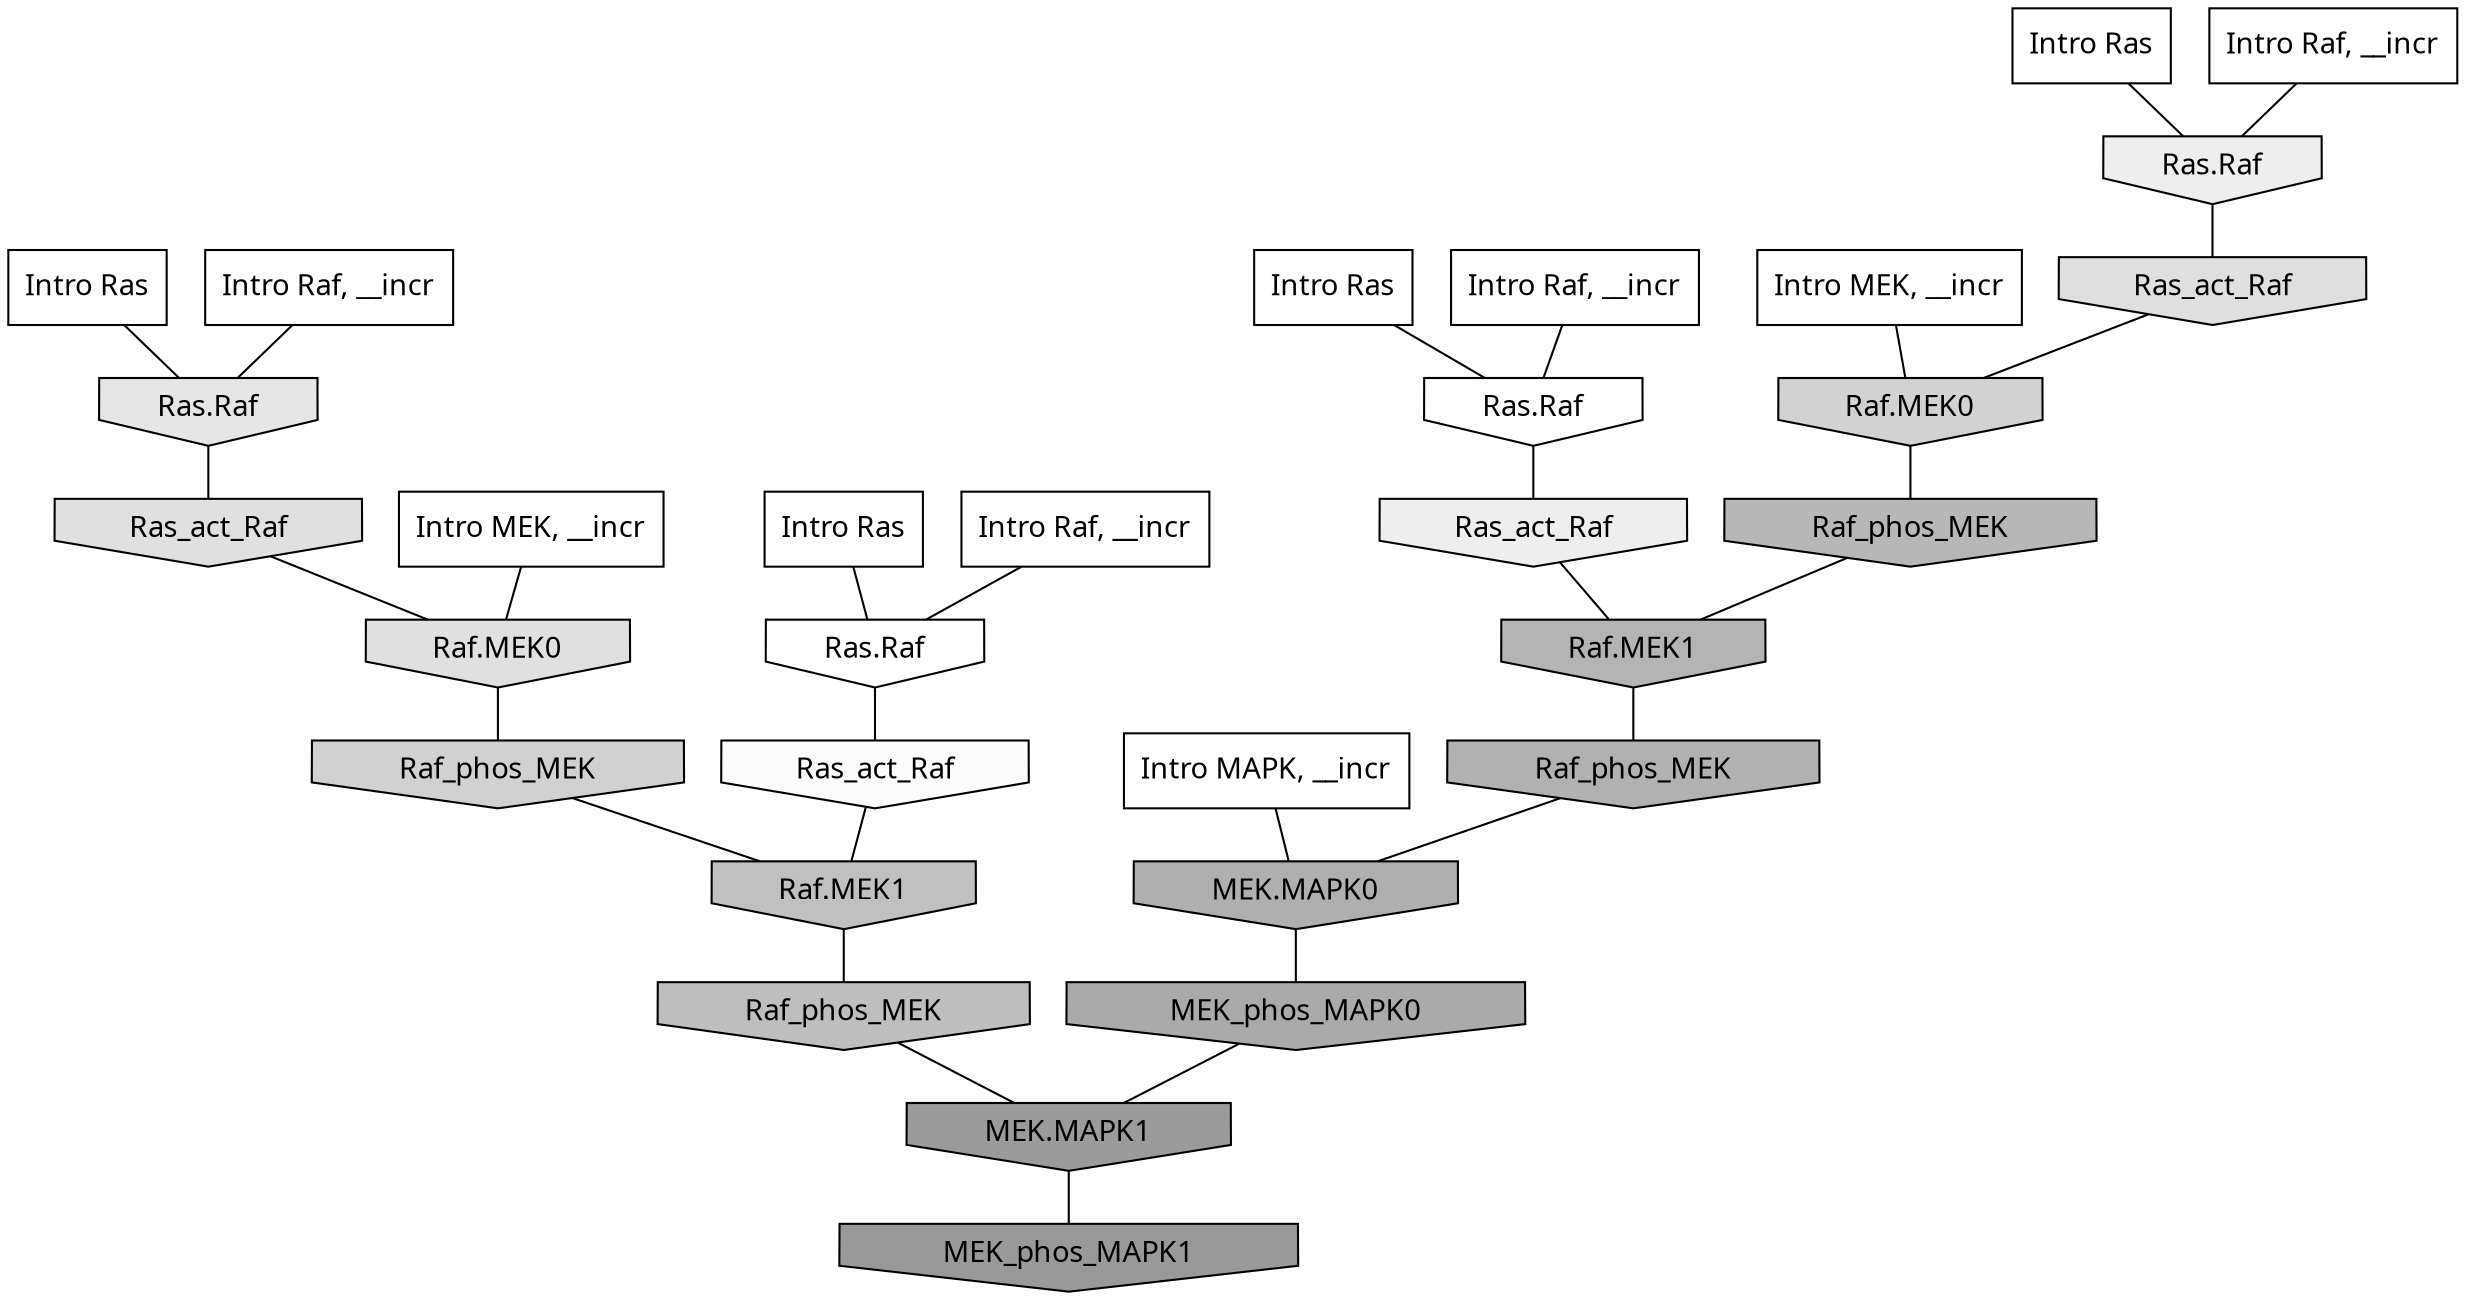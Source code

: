 digraph G{
  rankdir="TB";
  ranksep=0.30;
  node [fontname="CMU Serif"];
  edge [fontname="CMU Serif"];
  
  1 [label="Intro Ras", shape=rectangle, style=filled, fillcolor="0.000 0.000 1.000"]
  
  24 [label="Intro Ras", shape=rectangle, style=filled, fillcolor="0.000 0.000 1.000"]
  
  71 [label="Intro Ras", shape=rectangle, style=filled, fillcolor="0.000 0.000 1.000"]
  
  99 [label="Intro Ras", shape=rectangle, style=filled, fillcolor="0.000 0.000 1.000"]
  
  277 [label="Intro Raf, __incr", shape=rectangle, style=filled, fillcolor="0.000 0.000 1.000"]
  
  355 [label="Intro Raf, __incr", shape=rectangle, style=filled, fillcolor="0.000 0.000 1.000"]
  
  371 [label="Intro Raf, __incr", shape=rectangle, style=filled, fillcolor="0.000 0.000 1.000"]
  
  735 [label="Intro Raf, __incr", shape=rectangle, style=filled, fillcolor="0.000 0.000 1.000"]
  
  1110 [label="Intro MEK, __incr", shape=rectangle, style=filled, fillcolor="0.000 0.000 1.000"]
  
  1968 [label="Intro MEK, __incr", shape=rectangle, style=filled, fillcolor="0.000 0.000 1.000"]
  
  2885 [label="Intro MAPK, __incr", shape=rectangle, style=filled, fillcolor="0.000 0.000 1.000"]
  
  3256 [label="Ras.Raf", shape=invhouse, style=filled, fillcolor="0.000 0.000 1.000"]
  
  3315 [label="Ras.Raf", shape=invhouse, style=filled, fillcolor="0.000 0.000 0.999"]
  
  3404 [label="Ras_act_Raf", shape=invhouse, style=filled, fillcolor="0.000 0.000 0.986"]
  
  3908 [label="Ras.Raf", shape=invhouse, style=filled, fillcolor="0.000 0.000 0.932"]
  
  3919 [label="Ras_act_Raf", shape=invhouse, style=filled, fillcolor="0.000 0.000 0.931"]
  
  4371 [label="Ras.Raf", shape=invhouse, style=filled, fillcolor="0.000 0.000 0.901"]
  
  4756 [label="Ras_act_Raf", shape=invhouse, style=filled, fillcolor="0.000 0.000 0.877"]
  
  4759 [label="Raf.MEK0", shape=invhouse, style=filled, fillcolor="0.000 0.000 0.877"]
  
  4836 [label="Ras_act_Raf", shape=invhouse, style=filled, fillcolor="0.000 0.000 0.873"]
  
  5692 [label="Raf.MEK0", shape=invhouse, style=filled, fillcolor="0.000 0.000 0.822"]
  
  5749 [label="Raf_phos_MEK", shape=invhouse, style=filled, fillcolor="0.000 0.000 0.820"]
  
  7455 [label="Raf.MEK1", shape=invhouse, style=filled, fillcolor="0.000 0.000 0.753"]
  
  7702 [label="Raf_phos_MEK", shape=invhouse, style=filled, fillcolor="0.000 0.000 0.745"]
  
  8649 [label="Raf_phos_MEK", shape=invhouse, style=filled, fillcolor="0.000 0.000 0.717"]
  
  8957 [label="Raf.MEK1", shape=invhouse, style=filled, fillcolor="0.000 0.000 0.707"]
  
  9619 [label="Raf_phos_MEK", shape=invhouse, style=filled, fillcolor="0.000 0.000 0.692"]
  
  9860 [label="MEK.MAPK0", shape=invhouse, style=filled, fillcolor="0.000 0.000 0.687"]
  
  10842 [label="MEK_phos_MAPK0", shape=invhouse, style=filled, fillcolor="0.000 0.000 0.667"]
  
  14675 [label="MEK.MAPK1", shape=invhouse, style=filled, fillcolor="0.000 0.000 0.606"]
  
  15110 [label="MEK_phos_MAPK1", shape=invhouse, style=filled, fillcolor="0.000 0.000 0.600"]
  
  
  14675 -> 15110 [dir=none, color="0.000 0.000 0.000"] 
  10842 -> 14675 [dir=none, color="0.000 0.000 0.000"] 
  9860 -> 10842 [dir=none, color="0.000 0.000 0.000"] 
  9619 -> 9860 [dir=none, color="0.000 0.000 0.000"] 
  8957 -> 9619 [dir=none, color="0.000 0.000 0.000"] 
  8649 -> 8957 [dir=none, color="0.000 0.000 0.000"] 
  7702 -> 14675 [dir=none, color="0.000 0.000 0.000"] 
  7455 -> 7702 [dir=none, color="0.000 0.000 0.000"] 
  5749 -> 7455 [dir=none, color="0.000 0.000 0.000"] 
  5692 -> 8649 [dir=none, color="0.000 0.000 0.000"] 
  4836 -> 5692 [dir=none, color="0.000 0.000 0.000"] 
  4759 -> 5749 [dir=none, color="0.000 0.000 0.000"] 
  4756 -> 4759 [dir=none, color="0.000 0.000 0.000"] 
  4371 -> 4756 [dir=none, color="0.000 0.000 0.000"] 
  3919 -> 8957 [dir=none, color="0.000 0.000 0.000"] 
  3908 -> 4836 [dir=none, color="0.000 0.000 0.000"] 
  3404 -> 7455 [dir=none, color="0.000 0.000 0.000"] 
  3315 -> 3919 [dir=none, color="0.000 0.000 0.000"] 
  3256 -> 3404 [dir=none, color="0.000 0.000 0.000"] 
  2885 -> 9860 [dir=none, color="0.000 0.000 0.000"] 
  1968 -> 4759 [dir=none, color="0.000 0.000 0.000"] 
  1110 -> 5692 [dir=none, color="0.000 0.000 0.000"] 
  735 -> 3908 [dir=none, color="0.000 0.000 0.000"] 
  371 -> 4371 [dir=none, color="0.000 0.000 0.000"] 
  355 -> 3315 [dir=none, color="0.000 0.000 0.000"] 
  277 -> 3256 [dir=none, color="0.000 0.000 0.000"] 
  99 -> 3315 [dir=none, color="0.000 0.000 0.000"] 
  71 -> 3908 [dir=none, color="0.000 0.000 0.000"] 
  24 -> 3256 [dir=none, color="0.000 0.000 0.000"] 
  1 -> 4371 [dir=none, color="0.000 0.000 0.000"] 
  
  }
